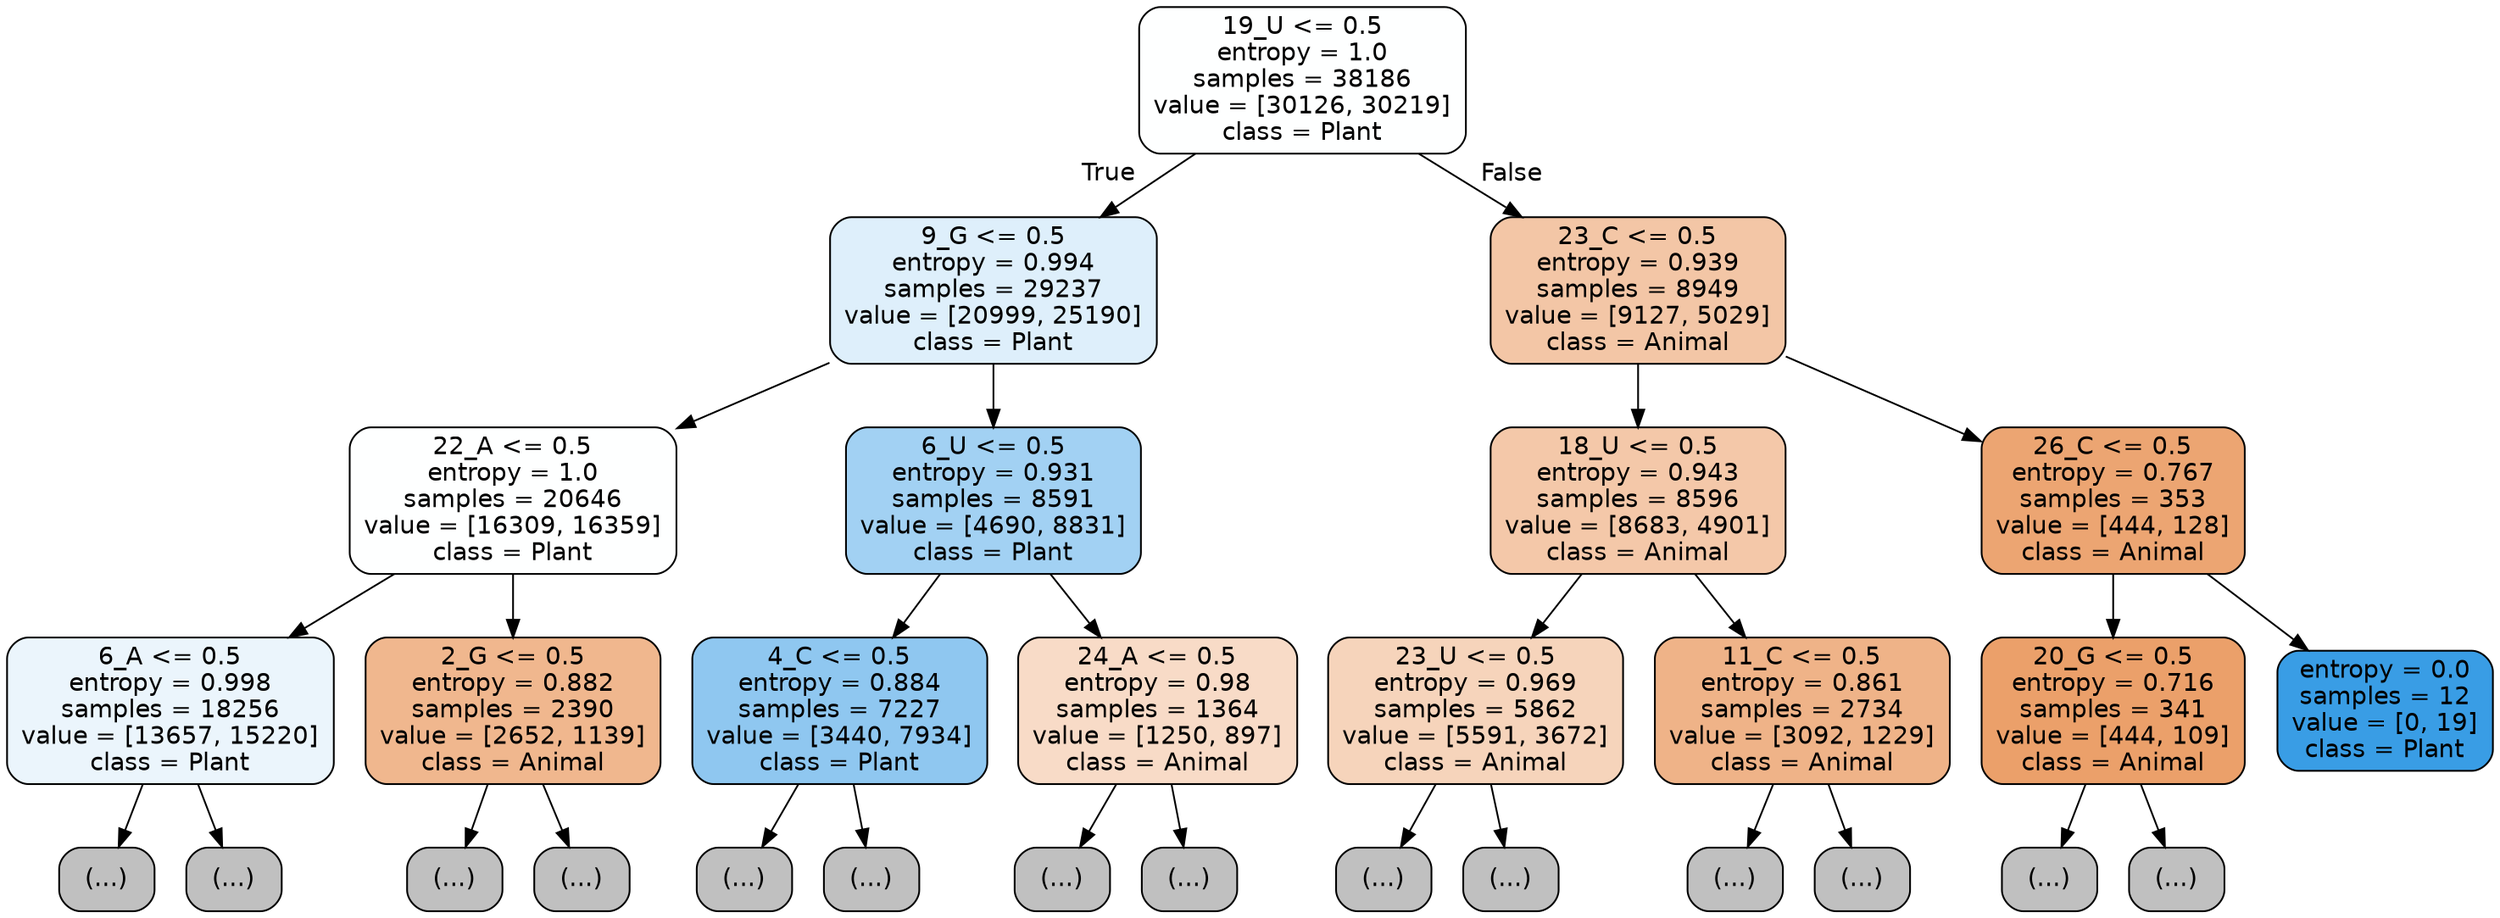 digraph Tree {
node [shape=box, style="filled, rounded", color="black", fontname="helvetica"] ;
edge [fontname="helvetica"] ;
0 [label="19_U <= 0.5\nentropy = 1.0\nsamples = 38186\nvalue = [30126, 30219]\nclass = Plant", fillcolor="#feffff"] ;
1 [label="9_G <= 0.5\nentropy = 0.994\nsamples = 29237\nvalue = [20999, 25190]\nclass = Plant", fillcolor="#deeffb"] ;
0 -> 1 [labeldistance=2.5, labelangle=45, headlabel="True"] ;
2 [label="22_A <= 0.5\nentropy = 1.0\nsamples = 20646\nvalue = [16309, 16359]\nclass = Plant", fillcolor="#feffff"] ;
1 -> 2 ;
3 [label="6_A <= 0.5\nentropy = 0.998\nsamples = 18256\nvalue = [13657, 15220]\nclass = Plant", fillcolor="#ebf5fc"] ;
2 -> 3 ;
4 [label="(...)", fillcolor="#C0C0C0"] ;
3 -> 4 ;
6281 [label="(...)", fillcolor="#C0C0C0"] ;
3 -> 6281 ;
8124 [label="2_G <= 0.5\nentropy = 0.882\nsamples = 2390\nvalue = [2652, 1139]\nclass = Animal", fillcolor="#f0b78e"] ;
2 -> 8124 ;
8125 [label="(...)", fillcolor="#C0C0C0"] ;
8124 -> 8125 ;
8856 [label="(...)", fillcolor="#C0C0C0"] ;
8124 -> 8856 ;
9173 [label="6_U <= 0.5\nentropy = 0.931\nsamples = 8591\nvalue = [4690, 8831]\nclass = Plant", fillcolor="#a2d1f3"] ;
1 -> 9173 ;
9174 [label="4_C <= 0.5\nentropy = 0.884\nsamples = 7227\nvalue = [3440, 7934]\nclass = Plant", fillcolor="#8fc7f0"] ;
9173 -> 9174 ;
9175 [label="(...)", fillcolor="#C0C0C0"] ;
9174 -> 9175 ;
10986 [label="(...)", fillcolor="#C0C0C0"] ;
9174 -> 10986 ;
11505 [label="24_A <= 0.5\nentropy = 0.98\nsamples = 1364\nvalue = [1250, 897]\nclass = Animal", fillcolor="#f8dbc7"] ;
9173 -> 11505 ;
11506 [label="(...)", fillcolor="#C0C0C0"] ;
11505 -> 11506 ;
12271 [label="(...)", fillcolor="#C0C0C0"] ;
11505 -> 12271 ;
12290 [label="23_C <= 0.5\nentropy = 0.939\nsamples = 8949\nvalue = [9127, 5029]\nclass = Animal", fillcolor="#f3c6a6"] ;
0 -> 12290 [labeldistance=2.5, labelangle=-45, headlabel="False"] ;
12291 [label="18_U <= 0.5\nentropy = 0.943\nsamples = 8596\nvalue = [8683, 4901]\nclass = Animal", fillcolor="#f4c8a9"] ;
12290 -> 12291 ;
12292 [label="23_U <= 0.5\nentropy = 0.969\nsamples = 5862\nvalue = [5591, 3672]\nclass = Animal", fillcolor="#f6d4bb"] ;
12291 -> 12292 ;
12293 [label="(...)", fillcolor="#C0C0C0"] ;
12292 -> 12293 ;
15154 [label="(...)", fillcolor="#C0C0C0"] ;
12292 -> 15154 ;
15307 [label="11_C <= 0.5\nentropy = 0.861\nsamples = 2734\nvalue = [3092, 1229]\nclass = Animal", fillcolor="#efb388"] ;
12291 -> 15307 ;
15308 [label="(...)", fillcolor="#C0C0C0"] ;
15307 -> 15308 ;
16267 [label="(...)", fillcolor="#C0C0C0"] ;
15307 -> 16267 ;
16480 [label="26_C <= 0.5\nentropy = 0.767\nsamples = 353\nvalue = [444, 128]\nclass = Animal", fillcolor="#eca572"] ;
12290 -> 16480 ;
16481 [label="20_G <= 0.5\nentropy = 0.716\nsamples = 341\nvalue = [444, 109]\nclass = Animal", fillcolor="#eba06a"] ;
16480 -> 16481 ;
16482 [label="(...)", fillcolor="#C0C0C0"] ;
16481 -> 16482 ;
16587 [label="(...)", fillcolor="#C0C0C0"] ;
16481 -> 16587 ;
16620 [label="entropy = 0.0\nsamples = 12\nvalue = [0, 19]\nclass = Plant", fillcolor="#399de5"] ;
16480 -> 16620 ;
}